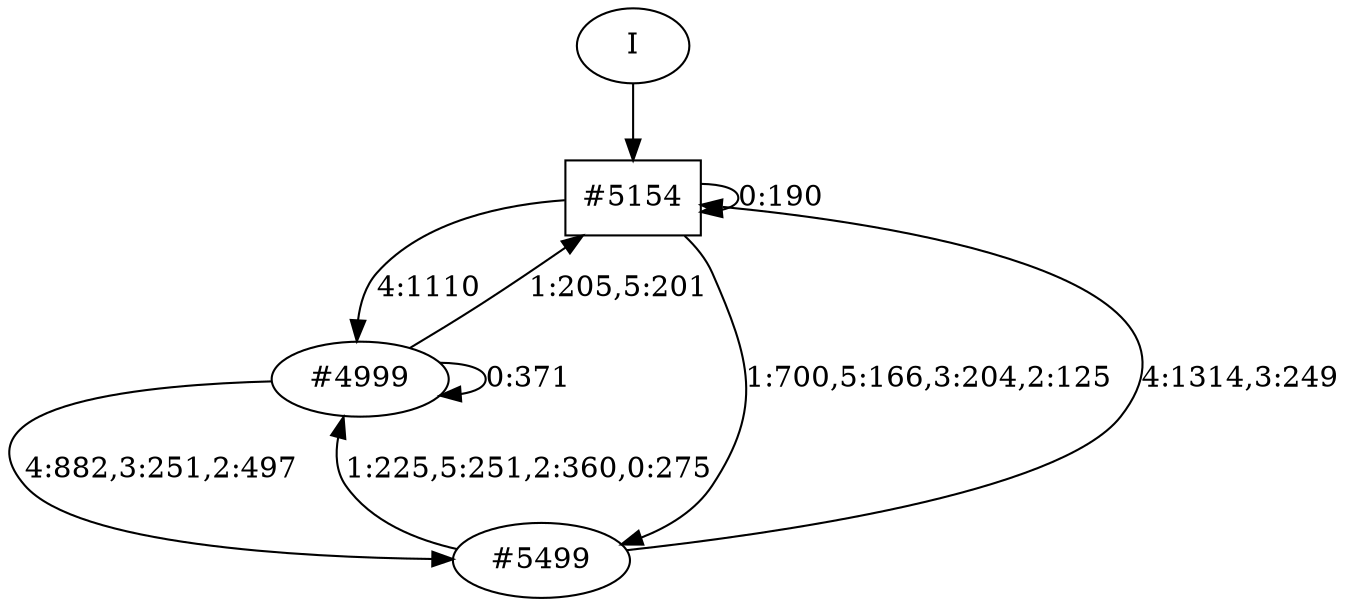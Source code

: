 // produced with flexfringe from git commitd1cf04ada0831d0605a3651971ef9a02091d8823
// dfasat/flexfringe -h=kldistance -d=kl_data -o=experiments/flexfringe_pautomac_study/flexfringe_data/exp6_n5_x0_w1_a1_b1_f1_I0_J0_K0_t1_l0_p0_44999999999999996dfa -n=5 -x=0 -w=1 -a=1 -b=1 -f=1 -I=0 -J=0 -K=0 -t=1 -l=0 -p=0.44999999999999996 /Users/nicholasrenninger/Google Drive/Grad School/specification learning/code/DPFA_DTS_product_experiment/dfasatInvestigations/experiments/flexfringe_pautomac_study/flexfringe_data/flexfringe_pautomac_study_train 
digraph DFA {
	0 [label="root" shape=box];
		I -> 0;
	0 [ label="#5154"  ];
		0 -> 0 [label="0:190"  ];
		0 -> 1 [label="4:1110"  ];
		0 -> 553 [label="1:700,5:166,3:204,2:125"  ];
	1 [ label="#4999"  ];
		1 -> 0 [label="1:205,5:201"  ];
		1 -> 1 [label="0:371"  ];
		1 -> 553 [label="4:882,3:251,2:497"  ];
	553 [ label="#5499"  ];
		553 -> 0 [label="4:1314,3:249"  ];
		553 -> 1 [label="1:225,5:251,2:360,0:275"  ];
}
